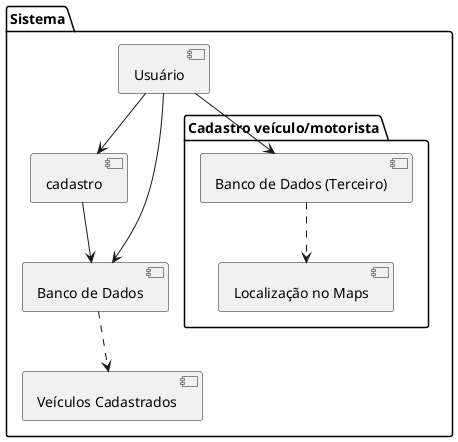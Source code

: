 @startuml
package "Sistema" {

    [Usuário] as painel
    [cadastro] as cadastro
    [Veículos Cadastrados] as veiculosCadastrados
    [Banco de Dados] as db

    package "Cadastro veículo/motorista" {
        [Banco de Dados (Terceiro)] as db2
        [Localização no Maps] as localizacao
    
        db2 ..> localizacao
        painel --> db2
    }

    painel --> db
    painel --> cadastro
    cadastro --> db
    db ..> veiculosCadastrados
}
@enduml
